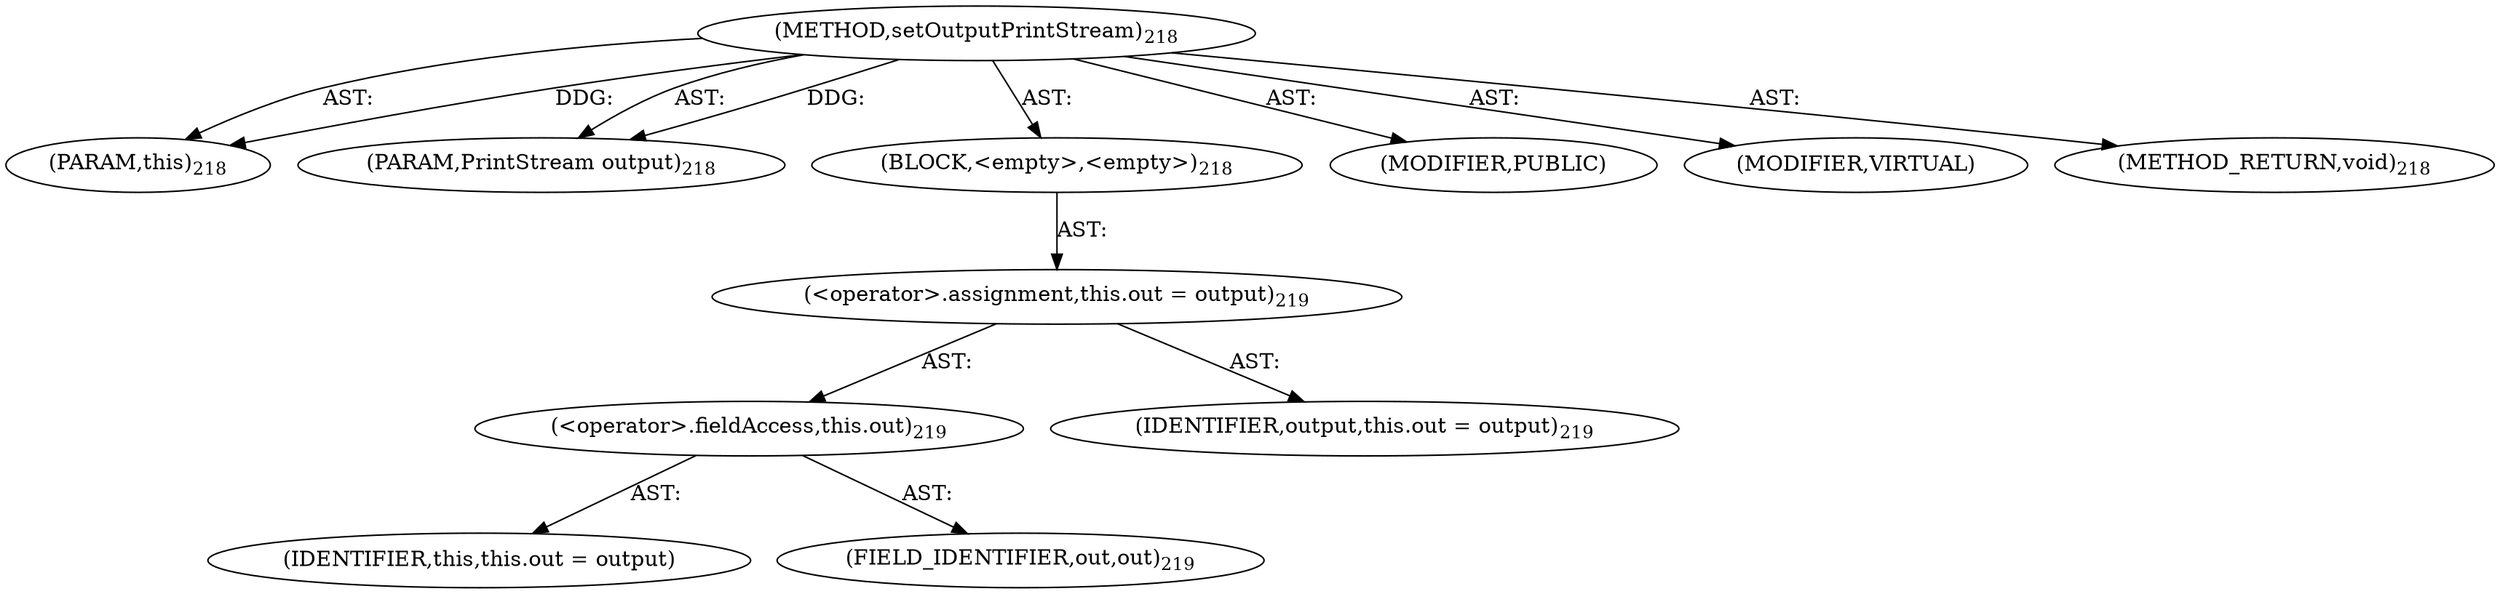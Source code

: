 digraph "setOutputPrintStream" {  
"111669149708" [label = <(METHOD,setOutputPrintStream)<SUB>218</SUB>> ]
"115964117017" [label = <(PARAM,this)<SUB>218</SUB>> ]
"115964117018" [label = <(PARAM,PrintStream output)<SUB>218</SUB>> ]
"25769803796" [label = <(BLOCK,&lt;empty&gt;,&lt;empty&gt;)<SUB>218</SUB>> ]
"30064771200" [label = <(&lt;operator&gt;.assignment,this.out = output)<SUB>219</SUB>> ]
"30064771201" [label = <(&lt;operator&gt;.fieldAccess,this.out)<SUB>219</SUB>> ]
"68719476831" [label = <(IDENTIFIER,this,this.out = output)> ]
"55834574889" [label = <(FIELD_IDENTIFIER,out,out)<SUB>219</SUB>> ]
"68719476832" [label = <(IDENTIFIER,output,this.out = output)<SUB>219</SUB>> ]
"133143986206" [label = <(MODIFIER,PUBLIC)> ]
"133143986207" [label = <(MODIFIER,VIRTUAL)> ]
"128849018892" [label = <(METHOD_RETURN,void)<SUB>218</SUB>> ]
  "111669149708" -> "115964117017"  [ label = "AST: "] 
  "111669149708" -> "115964117018"  [ label = "AST: "] 
  "111669149708" -> "25769803796"  [ label = "AST: "] 
  "111669149708" -> "133143986206"  [ label = "AST: "] 
  "111669149708" -> "133143986207"  [ label = "AST: "] 
  "111669149708" -> "128849018892"  [ label = "AST: "] 
  "25769803796" -> "30064771200"  [ label = "AST: "] 
  "30064771200" -> "30064771201"  [ label = "AST: "] 
  "30064771200" -> "68719476832"  [ label = "AST: "] 
  "30064771201" -> "68719476831"  [ label = "AST: "] 
  "30064771201" -> "55834574889"  [ label = "AST: "] 
  "111669149708" -> "115964117017"  [ label = "DDG: "] 
  "111669149708" -> "115964117018"  [ label = "DDG: "] 
}
